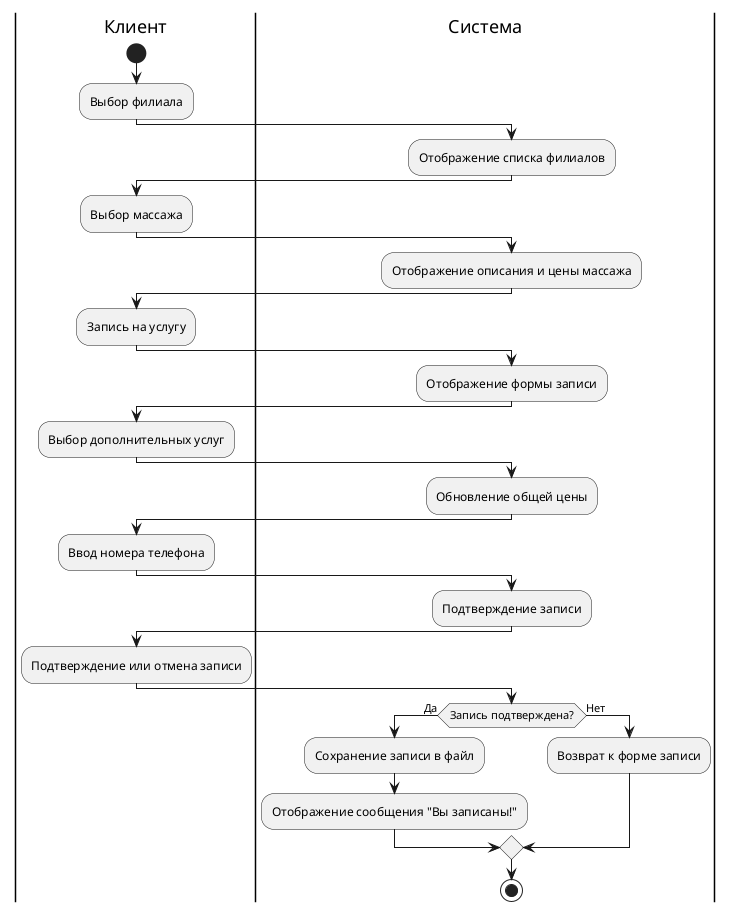 @startuml
|Клиент|
start
:Выбор филиала;
|Система|
:Отображение списка филиалов;
|Клиент|
:Выбор массажа;
|Система|
:Отображение описания и цены массажа;
|Клиент|
:Запись на услугу;
|Система|
:Отображение формы записи;
|Клиент|
:Выбор дополнительных услуг;
|Система|
:Обновление общей цены;
|Клиент|
:Ввод номера телефона;
|Система|
:Подтверждение записи;
|Клиент|
:Подтверждение или отмена записи;
|Система|
if (Запись подтверждена?) then (Да)
    :Сохранение записи в файл;
    :Отображение сообщения "Вы записаны!";
else (Нет)
    :Возврат к форме записи;
endif
stop
@enduml
